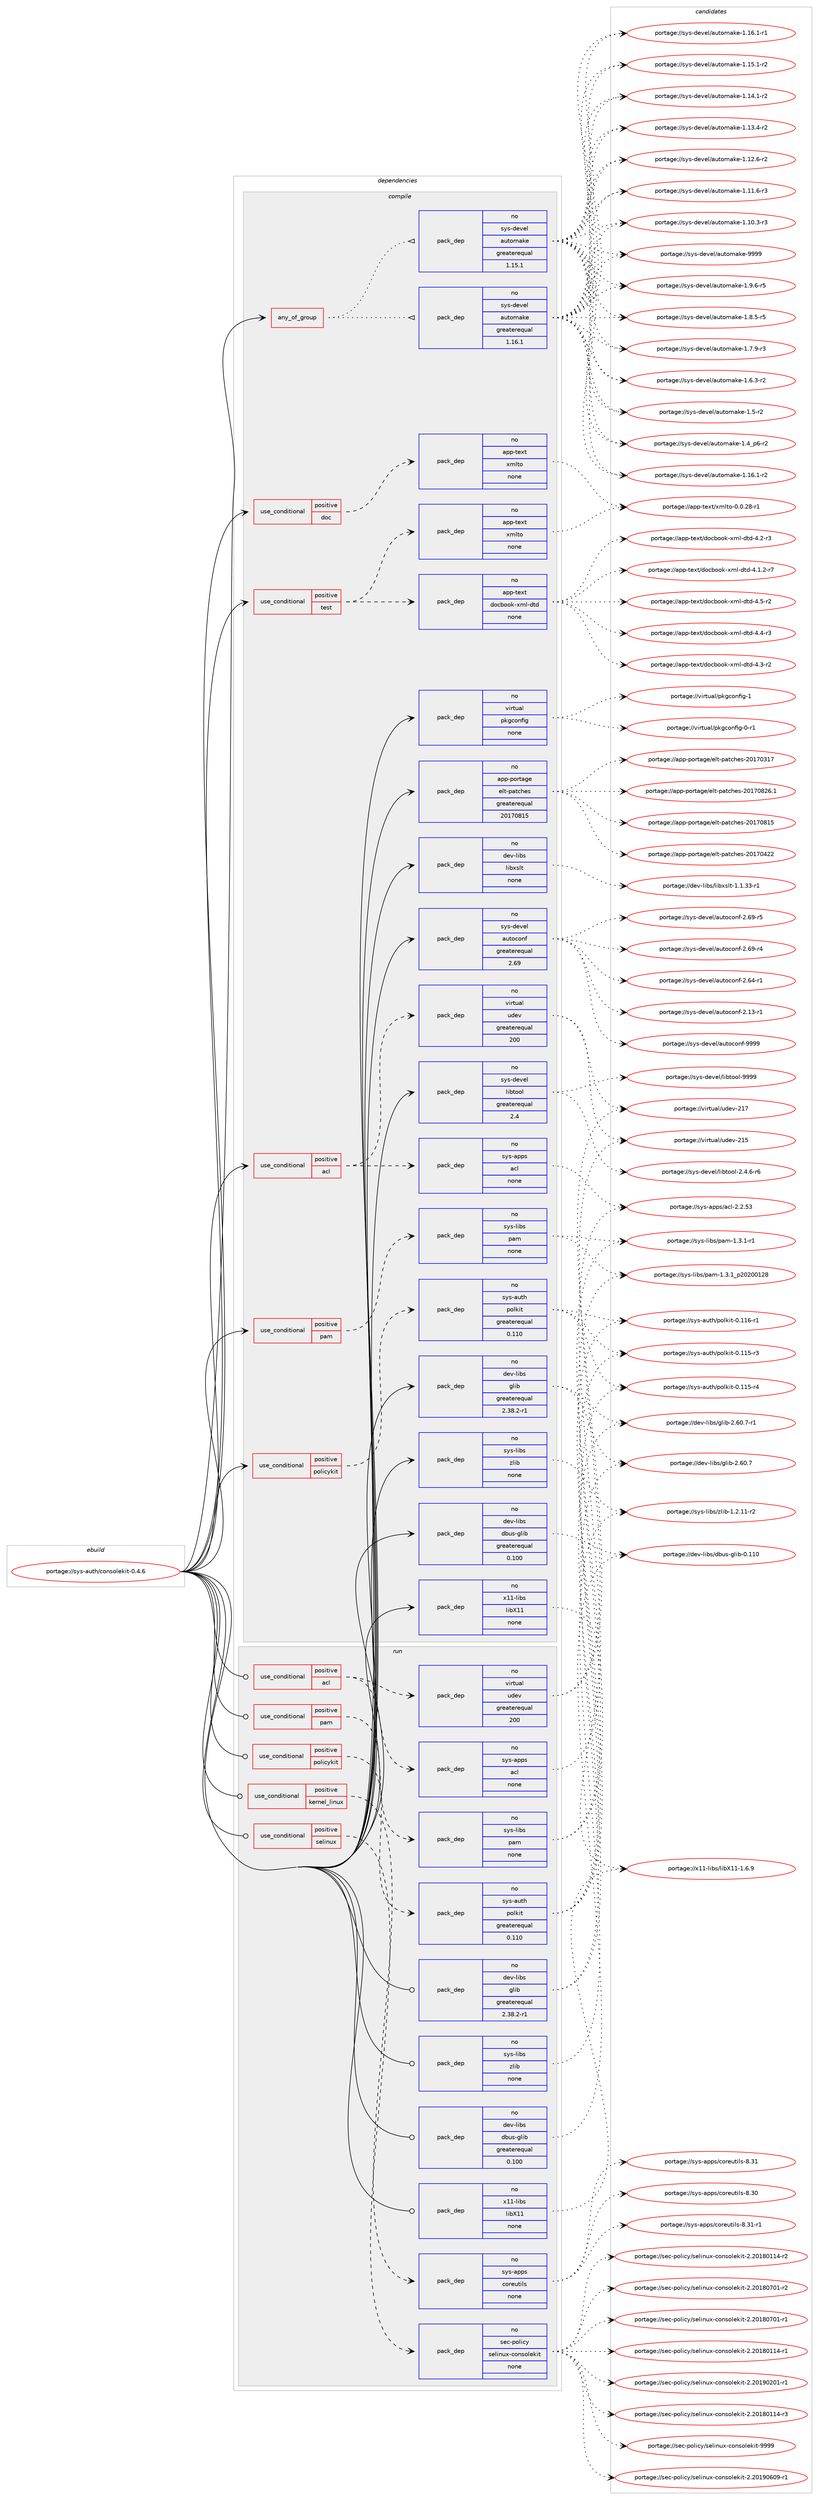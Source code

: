 digraph prolog {

# *************
# Graph options
# *************

newrank=true;
concentrate=true;
compound=true;
graph [rankdir=LR,fontname=Helvetica,fontsize=10,ranksep=1.5];#, ranksep=2.5, nodesep=0.2];
edge  [arrowhead=vee];
node  [fontname=Helvetica,fontsize=10];

# **********
# The ebuild
# **********

subgraph cluster_leftcol {
color=gray;
rank=same;
label=<<i>ebuild</i>>;
id [label="portage://sys-auth/consolekit-0.4.6", color=red, width=4, href="../sys-auth/consolekit-0.4.6.svg"];
}

# ****************
# The dependencies
# ****************

subgraph cluster_midcol {
color=gray;
label=<<i>dependencies</i>>;
subgraph cluster_compile {
fillcolor="#eeeeee";
style=filled;
label=<<i>compile</i>>;
subgraph any1211 {
dependency63613 [label=<<TABLE BORDER="0" CELLBORDER="1" CELLSPACING="0" CELLPADDING="4"><TR><TD CELLPADDING="10">any_of_group</TD></TR></TABLE>>, shape=none, color=red];subgraph pack49202 {
dependency63614 [label=<<TABLE BORDER="0" CELLBORDER="1" CELLSPACING="0" CELLPADDING="4" WIDTH="220"><TR><TD ROWSPAN="6" CELLPADDING="30">pack_dep</TD></TR><TR><TD WIDTH="110">no</TD></TR><TR><TD>sys-devel</TD></TR><TR><TD>automake</TD></TR><TR><TD>greaterequal</TD></TR><TR><TD>1.16.1</TD></TR></TABLE>>, shape=none, color=blue];
}
dependency63613:e -> dependency63614:w [weight=20,style="dotted",arrowhead="oinv"];
subgraph pack49203 {
dependency63615 [label=<<TABLE BORDER="0" CELLBORDER="1" CELLSPACING="0" CELLPADDING="4" WIDTH="220"><TR><TD ROWSPAN="6" CELLPADDING="30">pack_dep</TD></TR><TR><TD WIDTH="110">no</TD></TR><TR><TD>sys-devel</TD></TR><TR><TD>automake</TD></TR><TR><TD>greaterequal</TD></TR><TR><TD>1.15.1</TD></TR></TABLE>>, shape=none, color=blue];
}
dependency63613:e -> dependency63615:w [weight=20,style="dotted",arrowhead="oinv"];
}
id:e -> dependency63613:w [weight=20,style="solid",arrowhead="vee"];
subgraph cond13118 {
dependency63616 [label=<<TABLE BORDER="0" CELLBORDER="1" CELLSPACING="0" CELLPADDING="4"><TR><TD ROWSPAN="3" CELLPADDING="10">use_conditional</TD></TR><TR><TD>positive</TD></TR><TR><TD>acl</TD></TR></TABLE>>, shape=none, color=red];
subgraph pack49204 {
dependency63617 [label=<<TABLE BORDER="0" CELLBORDER="1" CELLSPACING="0" CELLPADDING="4" WIDTH="220"><TR><TD ROWSPAN="6" CELLPADDING="30">pack_dep</TD></TR><TR><TD WIDTH="110">no</TD></TR><TR><TD>sys-apps</TD></TR><TR><TD>acl</TD></TR><TR><TD>none</TD></TR><TR><TD></TD></TR></TABLE>>, shape=none, color=blue];
}
dependency63616:e -> dependency63617:w [weight=20,style="dashed",arrowhead="vee"];
subgraph pack49205 {
dependency63618 [label=<<TABLE BORDER="0" CELLBORDER="1" CELLSPACING="0" CELLPADDING="4" WIDTH="220"><TR><TD ROWSPAN="6" CELLPADDING="30">pack_dep</TD></TR><TR><TD WIDTH="110">no</TD></TR><TR><TD>virtual</TD></TR><TR><TD>udev</TD></TR><TR><TD>greaterequal</TD></TR><TR><TD>200</TD></TR></TABLE>>, shape=none, color=blue];
}
dependency63616:e -> dependency63618:w [weight=20,style="dashed",arrowhead="vee"];
}
id:e -> dependency63616:w [weight=20,style="solid",arrowhead="vee"];
subgraph cond13119 {
dependency63619 [label=<<TABLE BORDER="0" CELLBORDER="1" CELLSPACING="0" CELLPADDING="4"><TR><TD ROWSPAN="3" CELLPADDING="10">use_conditional</TD></TR><TR><TD>positive</TD></TR><TR><TD>doc</TD></TR></TABLE>>, shape=none, color=red];
subgraph pack49206 {
dependency63620 [label=<<TABLE BORDER="0" CELLBORDER="1" CELLSPACING="0" CELLPADDING="4" WIDTH="220"><TR><TD ROWSPAN="6" CELLPADDING="30">pack_dep</TD></TR><TR><TD WIDTH="110">no</TD></TR><TR><TD>app-text</TD></TR><TR><TD>xmlto</TD></TR><TR><TD>none</TD></TR><TR><TD></TD></TR></TABLE>>, shape=none, color=blue];
}
dependency63619:e -> dependency63620:w [weight=20,style="dashed",arrowhead="vee"];
}
id:e -> dependency63619:w [weight=20,style="solid",arrowhead="vee"];
subgraph cond13120 {
dependency63621 [label=<<TABLE BORDER="0" CELLBORDER="1" CELLSPACING="0" CELLPADDING="4"><TR><TD ROWSPAN="3" CELLPADDING="10">use_conditional</TD></TR><TR><TD>positive</TD></TR><TR><TD>pam</TD></TR></TABLE>>, shape=none, color=red];
subgraph pack49207 {
dependency63622 [label=<<TABLE BORDER="0" CELLBORDER="1" CELLSPACING="0" CELLPADDING="4" WIDTH="220"><TR><TD ROWSPAN="6" CELLPADDING="30">pack_dep</TD></TR><TR><TD WIDTH="110">no</TD></TR><TR><TD>sys-libs</TD></TR><TR><TD>pam</TD></TR><TR><TD>none</TD></TR><TR><TD></TD></TR></TABLE>>, shape=none, color=blue];
}
dependency63621:e -> dependency63622:w [weight=20,style="dashed",arrowhead="vee"];
}
id:e -> dependency63621:w [weight=20,style="solid",arrowhead="vee"];
subgraph cond13121 {
dependency63623 [label=<<TABLE BORDER="0" CELLBORDER="1" CELLSPACING="0" CELLPADDING="4"><TR><TD ROWSPAN="3" CELLPADDING="10">use_conditional</TD></TR><TR><TD>positive</TD></TR><TR><TD>policykit</TD></TR></TABLE>>, shape=none, color=red];
subgraph pack49208 {
dependency63624 [label=<<TABLE BORDER="0" CELLBORDER="1" CELLSPACING="0" CELLPADDING="4" WIDTH="220"><TR><TD ROWSPAN="6" CELLPADDING="30">pack_dep</TD></TR><TR><TD WIDTH="110">no</TD></TR><TR><TD>sys-auth</TD></TR><TR><TD>polkit</TD></TR><TR><TD>greaterequal</TD></TR><TR><TD>0.110</TD></TR></TABLE>>, shape=none, color=blue];
}
dependency63623:e -> dependency63624:w [weight=20,style="dashed",arrowhead="vee"];
}
id:e -> dependency63623:w [weight=20,style="solid",arrowhead="vee"];
subgraph cond13122 {
dependency63625 [label=<<TABLE BORDER="0" CELLBORDER="1" CELLSPACING="0" CELLPADDING="4"><TR><TD ROWSPAN="3" CELLPADDING="10">use_conditional</TD></TR><TR><TD>positive</TD></TR><TR><TD>test</TD></TR></TABLE>>, shape=none, color=red];
subgraph pack49209 {
dependency63626 [label=<<TABLE BORDER="0" CELLBORDER="1" CELLSPACING="0" CELLPADDING="4" WIDTH="220"><TR><TD ROWSPAN="6" CELLPADDING="30">pack_dep</TD></TR><TR><TD WIDTH="110">no</TD></TR><TR><TD>app-text</TD></TR><TR><TD>docbook-xml-dtd</TD></TR><TR><TD>none</TD></TR><TR><TD></TD></TR></TABLE>>, shape=none, color=blue];
}
dependency63625:e -> dependency63626:w [weight=20,style="dashed",arrowhead="vee"];
subgraph pack49210 {
dependency63627 [label=<<TABLE BORDER="0" CELLBORDER="1" CELLSPACING="0" CELLPADDING="4" WIDTH="220"><TR><TD ROWSPAN="6" CELLPADDING="30">pack_dep</TD></TR><TR><TD WIDTH="110">no</TD></TR><TR><TD>app-text</TD></TR><TR><TD>xmlto</TD></TR><TR><TD>none</TD></TR><TR><TD></TD></TR></TABLE>>, shape=none, color=blue];
}
dependency63625:e -> dependency63627:w [weight=20,style="dashed",arrowhead="vee"];
}
id:e -> dependency63625:w [weight=20,style="solid",arrowhead="vee"];
subgraph pack49211 {
dependency63628 [label=<<TABLE BORDER="0" CELLBORDER="1" CELLSPACING="0" CELLPADDING="4" WIDTH="220"><TR><TD ROWSPAN="6" CELLPADDING="30">pack_dep</TD></TR><TR><TD WIDTH="110">no</TD></TR><TR><TD>app-portage</TD></TR><TR><TD>elt-patches</TD></TR><TR><TD>greaterequal</TD></TR><TR><TD>20170815</TD></TR></TABLE>>, shape=none, color=blue];
}
id:e -> dependency63628:w [weight=20,style="solid",arrowhead="vee"];
subgraph pack49212 {
dependency63629 [label=<<TABLE BORDER="0" CELLBORDER="1" CELLSPACING="0" CELLPADDING="4" WIDTH="220"><TR><TD ROWSPAN="6" CELLPADDING="30">pack_dep</TD></TR><TR><TD WIDTH="110">no</TD></TR><TR><TD>dev-libs</TD></TR><TR><TD>dbus-glib</TD></TR><TR><TD>greaterequal</TD></TR><TR><TD>0.100</TD></TR></TABLE>>, shape=none, color=blue];
}
id:e -> dependency63629:w [weight=20,style="solid",arrowhead="vee"];
subgraph pack49213 {
dependency63630 [label=<<TABLE BORDER="0" CELLBORDER="1" CELLSPACING="0" CELLPADDING="4" WIDTH="220"><TR><TD ROWSPAN="6" CELLPADDING="30">pack_dep</TD></TR><TR><TD WIDTH="110">no</TD></TR><TR><TD>dev-libs</TD></TR><TR><TD>glib</TD></TR><TR><TD>greaterequal</TD></TR><TR><TD>2.38.2-r1</TD></TR></TABLE>>, shape=none, color=blue];
}
id:e -> dependency63630:w [weight=20,style="solid",arrowhead="vee"];
subgraph pack49214 {
dependency63631 [label=<<TABLE BORDER="0" CELLBORDER="1" CELLSPACING="0" CELLPADDING="4" WIDTH="220"><TR><TD ROWSPAN="6" CELLPADDING="30">pack_dep</TD></TR><TR><TD WIDTH="110">no</TD></TR><TR><TD>dev-libs</TD></TR><TR><TD>libxslt</TD></TR><TR><TD>none</TD></TR><TR><TD></TD></TR></TABLE>>, shape=none, color=blue];
}
id:e -> dependency63631:w [weight=20,style="solid",arrowhead="vee"];
subgraph pack49215 {
dependency63632 [label=<<TABLE BORDER="0" CELLBORDER="1" CELLSPACING="0" CELLPADDING="4" WIDTH="220"><TR><TD ROWSPAN="6" CELLPADDING="30">pack_dep</TD></TR><TR><TD WIDTH="110">no</TD></TR><TR><TD>sys-devel</TD></TR><TR><TD>autoconf</TD></TR><TR><TD>greaterequal</TD></TR><TR><TD>2.69</TD></TR></TABLE>>, shape=none, color=blue];
}
id:e -> dependency63632:w [weight=20,style="solid",arrowhead="vee"];
subgraph pack49216 {
dependency63633 [label=<<TABLE BORDER="0" CELLBORDER="1" CELLSPACING="0" CELLPADDING="4" WIDTH="220"><TR><TD ROWSPAN="6" CELLPADDING="30">pack_dep</TD></TR><TR><TD WIDTH="110">no</TD></TR><TR><TD>sys-devel</TD></TR><TR><TD>libtool</TD></TR><TR><TD>greaterequal</TD></TR><TR><TD>2.4</TD></TR></TABLE>>, shape=none, color=blue];
}
id:e -> dependency63633:w [weight=20,style="solid",arrowhead="vee"];
subgraph pack49217 {
dependency63634 [label=<<TABLE BORDER="0" CELLBORDER="1" CELLSPACING="0" CELLPADDING="4" WIDTH="220"><TR><TD ROWSPAN="6" CELLPADDING="30">pack_dep</TD></TR><TR><TD WIDTH="110">no</TD></TR><TR><TD>sys-libs</TD></TR><TR><TD>zlib</TD></TR><TR><TD>none</TD></TR><TR><TD></TD></TR></TABLE>>, shape=none, color=blue];
}
id:e -> dependency63634:w [weight=20,style="solid",arrowhead="vee"];
subgraph pack49218 {
dependency63635 [label=<<TABLE BORDER="0" CELLBORDER="1" CELLSPACING="0" CELLPADDING="4" WIDTH="220"><TR><TD ROWSPAN="6" CELLPADDING="30">pack_dep</TD></TR><TR><TD WIDTH="110">no</TD></TR><TR><TD>virtual</TD></TR><TR><TD>pkgconfig</TD></TR><TR><TD>none</TD></TR><TR><TD></TD></TR></TABLE>>, shape=none, color=blue];
}
id:e -> dependency63635:w [weight=20,style="solid",arrowhead="vee"];
subgraph pack49219 {
dependency63636 [label=<<TABLE BORDER="0" CELLBORDER="1" CELLSPACING="0" CELLPADDING="4" WIDTH="220"><TR><TD ROWSPAN="6" CELLPADDING="30">pack_dep</TD></TR><TR><TD WIDTH="110">no</TD></TR><TR><TD>x11-libs</TD></TR><TR><TD>libX11</TD></TR><TR><TD>none</TD></TR><TR><TD></TD></TR></TABLE>>, shape=none, color=blue];
}
id:e -> dependency63636:w [weight=20,style="solid",arrowhead="vee"];
}
subgraph cluster_compileandrun {
fillcolor="#eeeeee";
style=filled;
label=<<i>compile and run</i>>;
}
subgraph cluster_run {
fillcolor="#eeeeee";
style=filled;
label=<<i>run</i>>;
subgraph cond13123 {
dependency63637 [label=<<TABLE BORDER="0" CELLBORDER="1" CELLSPACING="0" CELLPADDING="4"><TR><TD ROWSPAN="3" CELLPADDING="10">use_conditional</TD></TR><TR><TD>positive</TD></TR><TR><TD>acl</TD></TR></TABLE>>, shape=none, color=red];
subgraph pack49220 {
dependency63638 [label=<<TABLE BORDER="0" CELLBORDER="1" CELLSPACING="0" CELLPADDING="4" WIDTH="220"><TR><TD ROWSPAN="6" CELLPADDING="30">pack_dep</TD></TR><TR><TD WIDTH="110">no</TD></TR><TR><TD>sys-apps</TD></TR><TR><TD>acl</TD></TR><TR><TD>none</TD></TR><TR><TD></TD></TR></TABLE>>, shape=none, color=blue];
}
dependency63637:e -> dependency63638:w [weight=20,style="dashed",arrowhead="vee"];
subgraph pack49221 {
dependency63639 [label=<<TABLE BORDER="0" CELLBORDER="1" CELLSPACING="0" CELLPADDING="4" WIDTH="220"><TR><TD ROWSPAN="6" CELLPADDING="30">pack_dep</TD></TR><TR><TD WIDTH="110">no</TD></TR><TR><TD>virtual</TD></TR><TR><TD>udev</TD></TR><TR><TD>greaterequal</TD></TR><TR><TD>200</TD></TR></TABLE>>, shape=none, color=blue];
}
dependency63637:e -> dependency63639:w [weight=20,style="dashed",arrowhead="vee"];
}
id:e -> dependency63637:w [weight=20,style="solid",arrowhead="odot"];
subgraph cond13124 {
dependency63640 [label=<<TABLE BORDER="0" CELLBORDER="1" CELLSPACING="0" CELLPADDING="4"><TR><TD ROWSPAN="3" CELLPADDING="10">use_conditional</TD></TR><TR><TD>positive</TD></TR><TR><TD>kernel_linux</TD></TR></TABLE>>, shape=none, color=red];
subgraph pack49222 {
dependency63641 [label=<<TABLE BORDER="0" CELLBORDER="1" CELLSPACING="0" CELLPADDING="4" WIDTH="220"><TR><TD ROWSPAN="6" CELLPADDING="30">pack_dep</TD></TR><TR><TD WIDTH="110">no</TD></TR><TR><TD>sys-apps</TD></TR><TR><TD>coreutils</TD></TR><TR><TD>none</TD></TR><TR><TD></TD></TR></TABLE>>, shape=none, color=blue];
}
dependency63640:e -> dependency63641:w [weight=20,style="dashed",arrowhead="vee"];
}
id:e -> dependency63640:w [weight=20,style="solid",arrowhead="odot"];
subgraph cond13125 {
dependency63642 [label=<<TABLE BORDER="0" CELLBORDER="1" CELLSPACING="0" CELLPADDING="4"><TR><TD ROWSPAN="3" CELLPADDING="10">use_conditional</TD></TR><TR><TD>positive</TD></TR><TR><TD>pam</TD></TR></TABLE>>, shape=none, color=red];
subgraph pack49223 {
dependency63643 [label=<<TABLE BORDER="0" CELLBORDER="1" CELLSPACING="0" CELLPADDING="4" WIDTH="220"><TR><TD ROWSPAN="6" CELLPADDING="30">pack_dep</TD></TR><TR><TD WIDTH="110">no</TD></TR><TR><TD>sys-libs</TD></TR><TR><TD>pam</TD></TR><TR><TD>none</TD></TR><TR><TD></TD></TR></TABLE>>, shape=none, color=blue];
}
dependency63642:e -> dependency63643:w [weight=20,style="dashed",arrowhead="vee"];
}
id:e -> dependency63642:w [weight=20,style="solid",arrowhead="odot"];
subgraph cond13126 {
dependency63644 [label=<<TABLE BORDER="0" CELLBORDER="1" CELLSPACING="0" CELLPADDING="4"><TR><TD ROWSPAN="3" CELLPADDING="10">use_conditional</TD></TR><TR><TD>positive</TD></TR><TR><TD>policykit</TD></TR></TABLE>>, shape=none, color=red];
subgraph pack49224 {
dependency63645 [label=<<TABLE BORDER="0" CELLBORDER="1" CELLSPACING="0" CELLPADDING="4" WIDTH="220"><TR><TD ROWSPAN="6" CELLPADDING="30">pack_dep</TD></TR><TR><TD WIDTH="110">no</TD></TR><TR><TD>sys-auth</TD></TR><TR><TD>polkit</TD></TR><TR><TD>greaterequal</TD></TR><TR><TD>0.110</TD></TR></TABLE>>, shape=none, color=blue];
}
dependency63644:e -> dependency63645:w [weight=20,style="dashed",arrowhead="vee"];
}
id:e -> dependency63644:w [weight=20,style="solid",arrowhead="odot"];
subgraph cond13127 {
dependency63646 [label=<<TABLE BORDER="0" CELLBORDER="1" CELLSPACING="0" CELLPADDING="4"><TR><TD ROWSPAN="3" CELLPADDING="10">use_conditional</TD></TR><TR><TD>positive</TD></TR><TR><TD>selinux</TD></TR></TABLE>>, shape=none, color=red];
subgraph pack49225 {
dependency63647 [label=<<TABLE BORDER="0" CELLBORDER="1" CELLSPACING="0" CELLPADDING="4" WIDTH="220"><TR><TD ROWSPAN="6" CELLPADDING="30">pack_dep</TD></TR><TR><TD WIDTH="110">no</TD></TR><TR><TD>sec-policy</TD></TR><TR><TD>selinux-consolekit</TD></TR><TR><TD>none</TD></TR><TR><TD></TD></TR></TABLE>>, shape=none, color=blue];
}
dependency63646:e -> dependency63647:w [weight=20,style="dashed",arrowhead="vee"];
}
id:e -> dependency63646:w [weight=20,style="solid",arrowhead="odot"];
subgraph pack49226 {
dependency63648 [label=<<TABLE BORDER="0" CELLBORDER="1" CELLSPACING="0" CELLPADDING="4" WIDTH="220"><TR><TD ROWSPAN="6" CELLPADDING="30">pack_dep</TD></TR><TR><TD WIDTH="110">no</TD></TR><TR><TD>dev-libs</TD></TR><TR><TD>dbus-glib</TD></TR><TR><TD>greaterequal</TD></TR><TR><TD>0.100</TD></TR></TABLE>>, shape=none, color=blue];
}
id:e -> dependency63648:w [weight=20,style="solid",arrowhead="odot"];
subgraph pack49227 {
dependency63649 [label=<<TABLE BORDER="0" CELLBORDER="1" CELLSPACING="0" CELLPADDING="4" WIDTH="220"><TR><TD ROWSPAN="6" CELLPADDING="30">pack_dep</TD></TR><TR><TD WIDTH="110">no</TD></TR><TR><TD>dev-libs</TD></TR><TR><TD>glib</TD></TR><TR><TD>greaterequal</TD></TR><TR><TD>2.38.2-r1</TD></TR></TABLE>>, shape=none, color=blue];
}
id:e -> dependency63649:w [weight=20,style="solid",arrowhead="odot"];
subgraph pack49228 {
dependency63650 [label=<<TABLE BORDER="0" CELLBORDER="1" CELLSPACING="0" CELLPADDING="4" WIDTH="220"><TR><TD ROWSPAN="6" CELLPADDING="30">pack_dep</TD></TR><TR><TD WIDTH="110">no</TD></TR><TR><TD>sys-libs</TD></TR><TR><TD>zlib</TD></TR><TR><TD>none</TD></TR><TR><TD></TD></TR></TABLE>>, shape=none, color=blue];
}
id:e -> dependency63650:w [weight=20,style="solid",arrowhead="odot"];
subgraph pack49229 {
dependency63651 [label=<<TABLE BORDER="0" CELLBORDER="1" CELLSPACING="0" CELLPADDING="4" WIDTH="220"><TR><TD ROWSPAN="6" CELLPADDING="30">pack_dep</TD></TR><TR><TD WIDTH="110">no</TD></TR><TR><TD>x11-libs</TD></TR><TR><TD>libX11</TD></TR><TR><TD>none</TD></TR><TR><TD></TD></TR></TABLE>>, shape=none, color=blue];
}
id:e -> dependency63651:w [weight=20,style="solid",arrowhead="odot"];
}
}

# **************
# The candidates
# **************

subgraph cluster_choices {
rank=same;
color=gray;
label=<<i>candidates</i>>;

subgraph choice49202 {
color=black;
nodesep=1;
choice115121115451001011181011084797117116111109971071014557575757 [label="portage://sys-devel/automake-9999", color=red, width=4,href="../sys-devel/automake-9999.svg"];
choice115121115451001011181011084797117116111109971071014549465746544511453 [label="portage://sys-devel/automake-1.9.6-r5", color=red, width=4,href="../sys-devel/automake-1.9.6-r5.svg"];
choice115121115451001011181011084797117116111109971071014549465646534511453 [label="portage://sys-devel/automake-1.8.5-r5", color=red, width=4,href="../sys-devel/automake-1.8.5-r5.svg"];
choice115121115451001011181011084797117116111109971071014549465546574511451 [label="portage://sys-devel/automake-1.7.9-r3", color=red, width=4,href="../sys-devel/automake-1.7.9-r3.svg"];
choice115121115451001011181011084797117116111109971071014549465446514511450 [label="portage://sys-devel/automake-1.6.3-r2", color=red, width=4,href="../sys-devel/automake-1.6.3-r2.svg"];
choice11512111545100101118101108479711711611110997107101454946534511450 [label="portage://sys-devel/automake-1.5-r2", color=red, width=4,href="../sys-devel/automake-1.5-r2.svg"];
choice115121115451001011181011084797117116111109971071014549465295112544511450 [label="portage://sys-devel/automake-1.4_p6-r2", color=red, width=4,href="../sys-devel/automake-1.4_p6-r2.svg"];
choice11512111545100101118101108479711711611110997107101454946495446494511450 [label="portage://sys-devel/automake-1.16.1-r2", color=red, width=4,href="../sys-devel/automake-1.16.1-r2.svg"];
choice11512111545100101118101108479711711611110997107101454946495446494511449 [label="portage://sys-devel/automake-1.16.1-r1", color=red, width=4,href="../sys-devel/automake-1.16.1-r1.svg"];
choice11512111545100101118101108479711711611110997107101454946495346494511450 [label="portage://sys-devel/automake-1.15.1-r2", color=red, width=4,href="../sys-devel/automake-1.15.1-r2.svg"];
choice11512111545100101118101108479711711611110997107101454946495246494511450 [label="portage://sys-devel/automake-1.14.1-r2", color=red, width=4,href="../sys-devel/automake-1.14.1-r2.svg"];
choice11512111545100101118101108479711711611110997107101454946495146524511450 [label="portage://sys-devel/automake-1.13.4-r2", color=red, width=4,href="../sys-devel/automake-1.13.4-r2.svg"];
choice11512111545100101118101108479711711611110997107101454946495046544511450 [label="portage://sys-devel/automake-1.12.6-r2", color=red, width=4,href="../sys-devel/automake-1.12.6-r2.svg"];
choice11512111545100101118101108479711711611110997107101454946494946544511451 [label="portage://sys-devel/automake-1.11.6-r3", color=red, width=4,href="../sys-devel/automake-1.11.6-r3.svg"];
choice11512111545100101118101108479711711611110997107101454946494846514511451 [label="portage://sys-devel/automake-1.10.3-r3", color=red, width=4,href="../sys-devel/automake-1.10.3-r3.svg"];
dependency63614:e -> choice115121115451001011181011084797117116111109971071014557575757:w [style=dotted,weight="100"];
dependency63614:e -> choice115121115451001011181011084797117116111109971071014549465746544511453:w [style=dotted,weight="100"];
dependency63614:e -> choice115121115451001011181011084797117116111109971071014549465646534511453:w [style=dotted,weight="100"];
dependency63614:e -> choice115121115451001011181011084797117116111109971071014549465546574511451:w [style=dotted,weight="100"];
dependency63614:e -> choice115121115451001011181011084797117116111109971071014549465446514511450:w [style=dotted,weight="100"];
dependency63614:e -> choice11512111545100101118101108479711711611110997107101454946534511450:w [style=dotted,weight="100"];
dependency63614:e -> choice115121115451001011181011084797117116111109971071014549465295112544511450:w [style=dotted,weight="100"];
dependency63614:e -> choice11512111545100101118101108479711711611110997107101454946495446494511450:w [style=dotted,weight="100"];
dependency63614:e -> choice11512111545100101118101108479711711611110997107101454946495446494511449:w [style=dotted,weight="100"];
dependency63614:e -> choice11512111545100101118101108479711711611110997107101454946495346494511450:w [style=dotted,weight="100"];
dependency63614:e -> choice11512111545100101118101108479711711611110997107101454946495246494511450:w [style=dotted,weight="100"];
dependency63614:e -> choice11512111545100101118101108479711711611110997107101454946495146524511450:w [style=dotted,weight="100"];
dependency63614:e -> choice11512111545100101118101108479711711611110997107101454946495046544511450:w [style=dotted,weight="100"];
dependency63614:e -> choice11512111545100101118101108479711711611110997107101454946494946544511451:w [style=dotted,weight="100"];
dependency63614:e -> choice11512111545100101118101108479711711611110997107101454946494846514511451:w [style=dotted,weight="100"];
}
subgraph choice49203 {
color=black;
nodesep=1;
choice115121115451001011181011084797117116111109971071014557575757 [label="portage://sys-devel/automake-9999", color=red, width=4,href="../sys-devel/automake-9999.svg"];
choice115121115451001011181011084797117116111109971071014549465746544511453 [label="portage://sys-devel/automake-1.9.6-r5", color=red, width=4,href="../sys-devel/automake-1.9.6-r5.svg"];
choice115121115451001011181011084797117116111109971071014549465646534511453 [label="portage://sys-devel/automake-1.8.5-r5", color=red, width=4,href="../sys-devel/automake-1.8.5-r5.svg"];
choice115121115451001011181011084797117116111109971071014549465546574511451 [label="portage://sys-devel/automake-1.7.9-r3", color=red, width=4,href="../sys-devel/automake-1.7.9-r3.svg"];
choice115121115451001011181011084797117116111109971071014549465446514511450 [label="portage://sys-devel/automake-1.6.3-r2", color=red, width=4,href="../sys-devel/automake-1.6.3-r2.svg"];
choice11512111545100101118101108479711711611110997107101454946534511450 [label="portage://sys-devel/automake-1.5-r2", color=red, width=4,href="../sys-devel/automake-1.5-r2.svg"];
choice115121115451001011181011084797117116111109971071014549465295112544511450 [label="portage://sys-devel/automake-1.4_p6-r2", color=red, width=4,href="../sys-devel/automake-1.4_p6-r2.svg"];
choice11512111545100101118101108479711711611110997107101454946495446494511450 [label="portage://sys-devel/automake-1.16.1-r2", color=red, width=4,href="../sys-devel/automake-1.16.1-r2.svg"];
choice11512111545100101118101108479711711611110997107101454946495446494511449 [label="portage://sys-devel/automake-1.16.1-r1", color=red, width=4,href="../sys-devel/automake-1.16.1-r1.svg"];
choice11512111545100101118101108479711711611110997107101454946495346494511450 [label="portage://sys-devel/automake-1.15.1-r2", color=red, width=4,href="../sys-devel/automake-1.15.1-r2.svg"];
choice11512111545100101118101108479711711611110997107101454946495246494511450 [label="portage://sys-devel/automake-1.14.1-r2", color=red, width=4,href="../sys-devel/automake-1.14.1-r2.svg"];
choice11512111545100101118101108479711711611110997107101454946495146524511450 [label="portage://sys-devel/automake-1.13.4-r2", color=red, width=4,href="../sys-devel/automake-1.13.4-r2.svg"];
choice11512111545100101118101108479711711611110997107101454946495046544511450 [label="portage://sys-devel/automake-1.12.6-r2", color=red, width=4,href="../sys-devel/automake-1.12.6-r2.svg"];
choice11512111545100101118101108479711711611110997107101454946494946544511451 [label="portage://sys-devel/automake-1.11.6-r3", color=red, width=4,href="../sys-devel/automake-1.11.6-r3.svg"];
choice11512111545100101118101108479711711611110997107101454946494846514511451 [label="portage://sys-devel/automake-1.10.3-r3", color=red, width=4,href="../sys-devel/automake-1.10.3-r3.svg"];
dependency63615:e -> choice115121115451001011181011084797117116111109971071014557575757:w [style=dotted,weight="100"];
dependency63615:e -> choice115121115451001011181011084797117116111109971071014549465746544511453:w [style=dotted,weight="100"];
dependency63615:e -> choice115121115451001011181011084797117116111109971071014549465646534511453:w [style=dotted,weight="100"];
dependency63615:e -> choice115121115451001011181011084797117116111109971071014549465546574511451:w [style=dotted,weight="100"];
dependency63615:e -> choice115121115451001011181011084797117116111109971071014549465446514511450:w [style=dotted,weight="100"];
dependency63615:e -> choice11512111545100101118101108479711711611110997107101454946534511450:w [style=dotted,weight="100"];
dependency63615:e -> choice115121115451001011181011084797117116111109971071014549465295112544511450:w [style=dotted,weight="100"];
dependency63615:e -> choice11512111545100101118101108479711711611110997107101454946495446494511450:w [style=dotted,weight="100"];
dependency63615:e -> choice11512111545100101118101108479711711611110997107101454946495446494511449:w [style=dotted,weight="100"];
dependency63615:e -> choice11512111545100101118101108479711711611110997107101454946495346494511450:w [style=dotted,weight="100"];
dependency63615:e -> choice11512111545100101118101108479711711611110997107101454946495246494511450:w [style=dotted,weight="100"];
dependency63615:e -> choice11512111545100101118101108479711711611110997107101454946495146524511450:w [style=dotted,weight="100"];
dependency63615:e -> choice11512111545100101118101108479711711611110997107101454946495046544511450:w [style=dotted,weight="100"];
dependency63615:e -> choice11512111545100101118101108479711711611110997107101454946494946544511451:w [style=dotted,weight="100"];
dependency63615:e -> choice11512111545100101118101108479711711611110997107101454946494846514511451:w [style=dotted,weight="100"];
}
subgraph choice49204 {
color=black;
nodesep=1;
choice115121115459711211211547979910845504650465351 [label="portage://sys-apps/acl-2.2.53", color=red, width=4,href="../sys-apps/acl-2.2.53.svg"];
dependency63617:e -> choice115121115459711211211547979910845504650465351:w [style=dotted,weight="100"];
}
subgraph choice49205 {
color=black;
nodesep=1;
choice118105114116117971084711710010111845504955 [label="portage://virtual/udev-217", color=red, width=4,href="../virtual/udev-217.svg"];
choice118105114116117971084711710010111845504953 [label="portage://virtual/udev-215", color=red, width=4,href="../virtual/udev-215.svg"];
dependency63618:e -> choice118105114116117971084711710010111845504955:w [style=dotted,weight="100"];
dependency63618:e -> choice118105114116117971084711710010111845504953:w [style=dotted,weight="100"];
}
subgraph choice49206 {
color=black;
nodesep=1;
choice971121124511610112011647120109108116111454846484650564511449 [label="portage://app-text/xmlto-0.0.28-r1", color=red, width=4,href="../app-text/xmlto-0.0.28-r1.svg"];
dependency63620:e -> choice971121124511610112011647120109108116111454846484650564511449:w [style=dotted,weight="100"];
}
subgraph choice49207 {
color=black;
nodesep=1;
choice11512111545108105981154711297109454946514649951125048504848495056 [label="portage://sys-libs/pam-1.3.1_p20200128", color=red, width=4,href="../sys-libs/pam-1.3.1_p20200128.svg"];
choice115121115451081059811547112971094549465146494511449 [label="portage://sys-libs/pam-1.3.1-r1", color=red, width=4,href="../sys-libs/pam-1.3.1-r1.svg"];
dependency63622:e -> choice11512111545108105981154711297109454946514649951125048504848495056:w [style=dotted,weight="100"];
dependency63622:e -> choice115121115451081059811547112971094549465146494511449:w [style=dotted,weight="100"];
}
subgraph choice49208 {
color=black;
nodesep=1;
choice1151211154597117116104471121111081071051164548464949544511449 [label="portage://sys-auth/polkit-0.116-r1", color=red, width=4,href="../sys-auth/polkit-0.116-r1.svg"];
choice1151211154597117116104471121111081071051164548464949534511452 [label="portage://sys-auth/polkit-0.115-r4", color=red, width=4,href="../sys-auth/polkit-0.115-r4.svg"];
choice1151211154597117116104471121111081071051164548464949534511451 [label="portage://sys-auth/polkit-0.115-r3", color=red, width=4,href="../sys-auth/polkit-0.115-r3.svg"];
dependency63624:e -> choice1151211154597117116104471121111081071051164548464949544511449:w [style=dotted,weight="100"];
dependency63624:e -> choice1151211154597117116104471121111081071051164548464949534511452:w [style=dotted,weight="100"];
dependency63624:e -> choice1151211154597117116104471121111081071051164548464949534511451:w [style=dotted,weight="100"];
}
subgraph choice49209 {
color=black;
nodesep=1;
choice97112112451161011201164710011199981111111074512010910845100116100455246534511450 [label="portage://app-text/docbook-xml-dtd-4.5-r2", color=red, width=4,href="../app-text/docbook-xml-dtd-4.5-r2.svg"];
choice97112112451161011201164710011199981111111074512010910845100116100455246524511451 [label="portage://app-text/docbook-xml-dtd-4.4-r3", color=red, width=4,href="../app-text/docbook-xml-dtd-4.4-r3.svg"];
choice97112112451161011201164710011199981111111074512010910845100116100455246514511450 [label="portage://app-text/docbook-xml-dtd-4.3-r2", color=red, width=4,href="../app-text/docbook-xml-dtd-4.3-r2.svg"];
choice97112112451161011201164710011199981111111074512010910845100116100455246504511451 [label="portage://app-text/docbook-xml-dtd-4.2-r3", color=red, width=4,href="../app-text/docbook-xml-dtd-4.2-r3.svg"];
choice971121124511610112011647100111999811111110745120109108451001161004552464946504511455 [label="portage://app-text/docbook-xml-dtd-4.1.2-r7", color=red, width=4,href="../app-text/docbook-xml-dtd-4.1.2-r7.svg"];
dependency63626:e -> choice97112112451161011201164710011199981111111074512010910845100116100455246534511450:w [style=dotted,weight="100"];
dependency63626:e -> choice97112112451161011201164710011199981111111074512010910845100116100455246524511451:w [style=dotted,weight="100"];
dependency63626:e -> choice97112112451161011201164710011199981111111074512010910845100116100455246514511450:w [style=dotted,weight="100"];
dependency63626:e -> choice97112112451161011201164710011199981111111074512010910845100116100455246504511451:w [style=dotted,weight="100"];
dependency63626:e -> choice971121124511610112011647100111999811111110745120109108451001161004552464946504511455:w [style=dotted,weight="100"];
}
subgraph choice49210 {
color=black;
nodesep=1;
choice971121124511610112011647120109108116111454846484650564511449 [label="portage://app-text/xmlto-0.0.28-r1", color=red, width=4,href="../app-text/xmlto-0.0.28-r1.svg"];
dependency63627:e -> choice971121124511610112011647120109108116111454846484650564511449:w [style=dotted,weight="100"];
}
subgraph choice49211 {
color=black;
nodesep=1;
choice971121124511211111411697103101471011081164511297116991041011154550484955485650544649 [label="portage://app-portage/elt-patches-20170826.1", color=red, width=4,href="../app-portage/elt-patches-20170826.1.svg"];
choice97112112451121111141169710310147101108116451129711699104101115455048495548564953 [label="portage://app-portage/elt-patches-20170815", color=red, width=4,href="../app-portage/elt-patches-20170815.svg"];
choice97112112451121111141169710310147101108116451129711699104101115455048495548525050 [label="portage://app-portage/elt-patches-20170422", color=red, width=4,href="../app-portage/elt-patches-20170422.svg"];
choice97112112451121111141169710310147101108116451129711699104101115455048495548514955 [label="portage://app-portage/elt-patches-20170317", color=red, width=4,href="../app-portage/elt-patches-20170317.svg"];
dependency63628:e -> choice971121124511211111411697103101471011081164511297116991041011154550484955485650544649:w [style=dotted,weight="100"];
dependency63628:e -> choice97112112451121111141169710310147101108116451129711699104101115455048495548564953:w [style=dotted,weight="100"];
dependency63628:e -> choice97112112451121111141169710310147101108116451129711699104101115455048495548525050:w [style=dotted,weight="100"];
dependency63628:e -> choice97112112451121111141169710310147101108116451129711699104101115455048495548514955:w [style=dotted,weight="100"];
}
subgraph choice49212 {
color=black;
nodesep=1;
choice100101118451081059811547100981171154510310810598454846494948 [label="portage://dev-libs/dbus-glib-0.110", color=red, width=4,href="../dev-libs/dbus-glib-0.110.svg"];
dependency63629:e -> choice100101118451081059811547100981171154510310810598454846494948:w [style=dotted,weight="100"];
}
subgraph choice49213 {
color=black;
nodesep=1;
choice10010111845108105981154710310810598455046544846554511449 [label="portage://dev-libs/glib-2.60.7-r1", color=red, width=4,href="../dev-libs/glib-2.60.7-r1.svg"];
choice1001011184510810598115471031081059845504654484655 [label="portage://dev-libs/glib-2.60.7", color=red, width=4,href="../dev-libs/glib-2.60.7.svg"];
dependency63630:e -> choice10010111845108105981154710310810598455046544846554511449:w [style=dotted,weight="100"];
dependency63630:e -> choice1001011184510810598115471031081059845504654484655:w [style=dotted,weight="100"];
}
subgraph choice49214 {
color=black;
nodesep=1;
choice10010111845108105981154710810598120115108116454946494651514511449 [label="portage://dev-libs/libxslt-1.1.33-r1", color=red, width=4,href="../dev-libs/libxslt-1.1.33-r1.svg"];
dependency63631:e -> choice10010111845108105981154710810598120115108116454946494651514511449:w [style=dotted,weight="100"];
}
subgraph choice49215 {
color=black;
nodesep=1;
choice115121115451001011181011084797117116111991111101024557575757 [label="portage://sys-devel/autoconf-9999", color=red, width=4,href="../sys-devel/autoconf-9999.svg"];
choice1151211154510010111810110847971171161119911111010245504654574511453 [label="portage://sys-devel/autoconf-2.69-r5", color=red, width=4,href="../sys-devel/autoconf-2.69-r5.svg"];
choice1151211154510010111810110847971171161119911111010245504654574511452 [label="portage://sys-devel/autoconf-2.69-r4", color=red, width=4,href="../sys-devel/autoconf-2.69-r4.svg"];
choice1151211154510010111810110847971171161119911111010245504654524511449 [label="portage://sys-devel/autoconf-2.64-r1", color=red, width=4,href="../sys-devel/autoconf-2.64-r1.svg"];
choice1151211154510010111810110847971171161119911111010245504649514511449 [label="portage://sys-devel/autoconf-2.13-r1", color=red, width=4,href="../sys-devel/autoconf-2.13-r1.svg"];
dependency63632:e -> choice115121115451001011181011084797117116111991111101024557575757:w [style=dotted,weight="100"];
dependency63632:e -> choice1151211154510010111810110847971171161119911111010245504654574511453:w [style=dotted,weight="100"];
dependency63632:e -> choice1151211154510010111810110847971171161119911111010245504654574511452:w [style=dotted,weight="100"];
dependency63632:e -> choice1151211154510010111810110847971171161119911111010245504654524511449:w [style=dotted,weight="100"];
dependency63632:e -> choice1151211154510010111810110847971171161119911111010245504649514511449:w [style=dotted,weight="100"];
}
subgraph choice49216 {
color=black;
nodesep=1;
choice1151211154510010111810110847108105981161111111084557575757 [label="portage://sys-devel/libtool-9999", color=red, width=4,href="../sys-devel/libtool-9999.svg"];
choice1151211154510010111810110847108105981161111111084550465246544511454 [label="portage://sys-devel/libtool-2.4.6-r6", color=red, width=4,href="../sys-devel/libtool-2.4.6-r6.svg"];
dependency63633:e -> choice1151211154510010111810110847108105981161111111084557575757:w [style=dotted,weight="100"];
dependency63633:e -> choice1151211154510010111810110847108105981161111111084550465246544511454:w [style=dotted,weight="100"];
}
subgraph choice49217 {
color=black;
nodesep=1;
choice11512111545108105981154712210810598454946504649494511450 [label="portage://sys-libs/zlib-1.2.11-r2", color=red, width=4,href="../sys-libs/zlib-1.2.11-r2.svg"];
dependency63634:e -> choice11512111545108105981154712210810598454946504649494511450:w [style=dotted,weight="100"];
}
subgraph choice49218 {
color=black;
nodesep=1;
choice1181051141161179710847112107103991111101021051034549 [label="portage://virtual/pkgconfig-1", color=red, width=4,href="../virtual/pkgconfig-1.svg"];
choice11810511411611797108471121071039911111010210510345484511449 [label="portage://virtual/pkgconfig-0-r1", color=red, width=4,href="../virtual/pkgconfig-0-r1.svg"];
dependency63635:e -> choice1181051141161179710847112107103991111101021051034549:w [style=dotted,weight="100"];
dependency63635:e -> choice11810511411611797108471121071039911111010210510345484511449:w [style=dotted,weight="100"];
}
subgraph choice49219 {
color=black;
nodesep=1;
choice120494945108105981154710810598884949454946544657 [label="portage://x11-libs/libX11-1.6.9", color=red, width=4,href="../x11-libs/libX11-1.6.9.svg"];
dependency63636:e -> choice120494945108105981154710810598884949454946544657:w [style=dotted,weight="100"];
}
subgraph choice49220 {
color=black;
nodesep=1;
choice115121115459711211211547979910845504650465351 [label="portage://sys-apps/acl-2.2.53", color=red, width=4,href="../sys-apps/acl-2.2.53.svg"];
dependency63638:e -> choice115121115459711211211547979910845504650465351:w [style=dotted,weight="100"];
}
subgraph choice49221 {
color=black;
nodesep=1;
choice118105114116117971084711710010111845504955 [label="portage://virtual/udev-217", color=red, width=4,href="../virtual/udev-217.svg"];
choice118105114116117971084711710010111845504953 [label="portage://virtual/udev-215", color=red, width=4,href="../virtual/udev-215.svg"];
dependency63639:e -> choice118105114116117971084711710010111845504955:w [style=dotted,weight="100"];
dependency63639:e -> choice118105114116117971084711710010111845504953:w [style=dotted,weight="100"];
}
subgraph choice49222 {
color=black;
nodesep=1;
choice1151211154597112112115479911111410111711610510811545564651494511449 [label="portage://sys-apps/coreutils-8.31-r1", color=red, width=4,href="../sys-apps/coreutils-8.31-r1.svg"];
choice115121115459711211211547991111141011171161051081154556465149 [label="portage://sys-apps/coreutils-8.31", color=red, width=4,href="../sys-apps/coreutils-8.31.svg"];
choice115121115459711211211547991111141011171161051081154556465148 [label="portage://sys-apps/coreutils-8.30", color=red, width=4,href="../sys-apps/coreutils-8.30.svg"];
dependency63641:e -> choice1151211154597112112115479911111410111711610510811545564651494511449:w [style=dotted,weight="100"];
dependency63641:e -> choice115121115459711211211547991111141011171161051081154556465149:w [style=dotted,weight="100"];
dependency63641:e -> choice115121115459711211211547991111141011171161051081154556465148:w [style=dotted,weight="100"];
}
subgraph choice49223 {
color=black;
nodesep=1;
choice11512111545108105981154711297109454946514649951125048504848495056 [label="portage://sys-libs/pam-1.3.1_p20200128", color=red, width=4,href="../sys-libs/pam-1.3.1_p20200128.svg"];
choice115121115451081059811547112971094549465146494511449 [label="portage://sys-libs/pam-1.3.1-r1", color=red, width=4,href="../sys-libs/pam-1.3.1-r1.svg"];
dependency63643:e -> choice11512111545108105981154711297109454946514649951125048504848495056:w [style=dotted,weight="100"];
dependency63643:e -> choice115121115451081059811547112971094549465146494511449:w [style=dotted,weight="100"];
}
subgraph choice49224 {
color=black;
nodesep=1;
choice1151211154597117116104471121111081071051164548464949544511449 [label="portage://sys-auth/polkit-0.116-r1", color=red, width=4,href="../sys-auth/polkit-0.116-r1.svg"];
choice1151211154597117116104471121111081071051164548464949534511452 [label="portage://sys-auth/polkit-0.115-r4", color=red, width=4,href="../sys-auth/polkit-0.115-r4.svg"];
choice1151211154597117116104471121111081071051164548464949534511451 [label="portage://sys-auth/polkit-0.115-r3", color=red, width=4,href="../sys-auth/polkit-0.115-r3.svg"];
dependency63645:e -> choice1151211154597117116104471121111081071051164548464949544511449:w [style=dotted,weight="100"];
dependency63645:e -> choice1151211154597117116104471121111081071051164548464949534511452:w [style=dotted,weight="100"];
dependency63645:e -> choice1151211154597117116104471121111081071051164548464949534511451:w [style=dotted,weight="100"];
}
subgraph choice49225 {
color=black;
nodesep=1;
choice1151019945112111108105991214711510110810511011712045991111101151111081011071051164557575757 [label="portage://sec-policy/selinux-consolekit-9999", color=red, width=4,href="../sec-policy/selinux-consolekit-9999.svg"];
choice11510199451121111081059912147115101108105110117120459911111011511110810110710511645504650484957485448574511449 [label="portage://sec-policy/selinux-consolekit-2.20190609-r1", color=red, width=4,href="../sec-policy/selinux-consolekit-2.20190609-r1.svg"];
choice11510199451121111081059912147115101108105110117120459911111011511110810110710511645504650484957485048494511449 [label="portage://sec-policy/selinux-consolekit-2.20190201-r1", color=red, width=4,href="../sec-policy/selinux-consolekit-2.20190201-r1.svg"];
choice11510199451121111081059912147115101108105110117120459911111011511110810110710511645504650484956485548494511450 [label="portage://sec-policy/selinux-consolekit-2.20180701-r2", color=red, width=4,href="../sec-policy/selinux-consolekit-2.20180701-r2.svg"];
choice11510199451121111081059912147115101108105110117120459911111011511110810110710511645504650484956485548494511449 [label="portage://sec-policy/selinux-consolekit-2.20180701-r1", color=red, width=4,href="../sec-policy/selinux-consolekit-2.20180701-r1.svg"];
choice11510199451121111081059912147115101108105110117120459911111011511110810110710511645504650484956484949524511451 [label="portage://sec-policy/selinux-consolekit-2.20180114-r3", color=red, width=4,href="../sec-policy/selinux-consolekit-2.20180114-r3.svg"];
choice11510199451121111081059912147115101108105110117120459911111011511110810110710511645504650484956484949524511450 [label="portage://sec-policy/selinux-consolekit-2.20180114-r2", color=red, width=4,href="../sec-policy/selinux-consolekit-2.20180114-r2.svg"];
choice11510199451121111081059912147115101108105110117120459911111011511110810110710511645504650484956484949524511449 [label="portage://sec-policy/selinux-consolekit-2.20180114-r1", color=red, width=4,href="../sec-policy/selinux-consolekit-2.20180114-r1.svg"];
dependency63647:e -> choice1151019945112111108105991214711510110810511011712045991111101151111081011071051164557575757:w [style=dotted,weight="100"];
dependency63647:e -> choice11510199451121111081059912147115101108105110117120459911111011511110810110710511645504650484957485448574511449:w [style=dotted,weight="100"];
dependency63647:e -> choice11510199451121111081059912147115101108105110117120459911111011511110810110710511645504650484957485048494511449:w [style=dotted,weight="100"];
dependency63647:e -> choice11510199451121111081059912147115101108105110117120459911111011511110810110710511645504650484956485548494511450:w [style=dotted,weight="100"];
dependency63647:e -> choice11510199451121111081059912147115101108105110117120459911111011511110810110710511645504650484956485548494511449:w [style=dotted,weight="100"];
dependency63647:e -> choice11510199451121111081059912147115101108105110117120459911111011511110810110710511645504650484956484949524511451:w [style=dotted,weight="100"];
dependency63647:e -> choice11510199451121111081059912147115101108105110117120459911111011511110810110710511645504650484956484949524511450:w [style=dotted,weight="100"];
dependency63647:e -> choice11510199451121111081059912147115101108105110117120459911111011511110810110710511645504650484956484949524511449:w [style=dotted,weight="100"];
}
subgraph choice49226 {
color=black;
nodesep=1;
choice100101118451081059811547100981171154510310810598454846494948 [label="portage://dev-libs/dbus-glib-0.110", color=red, width=4,href="../dev-libs/dbus-glib-0.110.svg"];
dependency63648:e -> choice100101118451081059811547100981171154510310810598454846494948:w [style=dotted,weight="100"];
}
subgraph choice49227 {
color=black;
nodesep=1;
choice10010111845108105981154710310810598455046544846554511449 [label="portage://dev-libs/glib-2.60.7-r1", color=red, width=4,href="../dev-libs/glib-2.60.7-r1.svg"];
choice1001011184510810598115471031081059845504654484655 [label="portage://dev-libs/glib-2.60.7", color=red, width=4,href="../dev-libs/glib-2.60.7.svg"];
dependency63649:e -> choice10010111845108105981154710310810598455046544846554511449:w [style=dotted,weight="100"];
dependency63649:e -> choice1001011184510810598115471031081059845504654484655:w [style=dotted,weight="100"];
}
subgraph choice49228 {
color=black;
nodesep=1;
choice11512111545108105981154712210810598454946504649494511450 [label="portage://sys-libs/zlib-1.2.11-r2", color=red, width=4,href="../sys-libs/zlib-1.2.11-r2.svg"];
dependency63650:e -> choice11512111545108105981154712210810598454946504649494511450:w [style=dotted,weight="100"];
}
subgraph choice49229 {
color=black;
nodesep=1;
choice120494945108105981154710810598884949454946544657 [label="portage://x11-libs/libX11-1.6.9", color=red, width=4,href="../x11-libs/libX11-1.6.9.svg"];
dependency63651:e -> choice120494945108105981154710810598884949454946544657:w [style=dotted,weight="100"];
}
}

}
